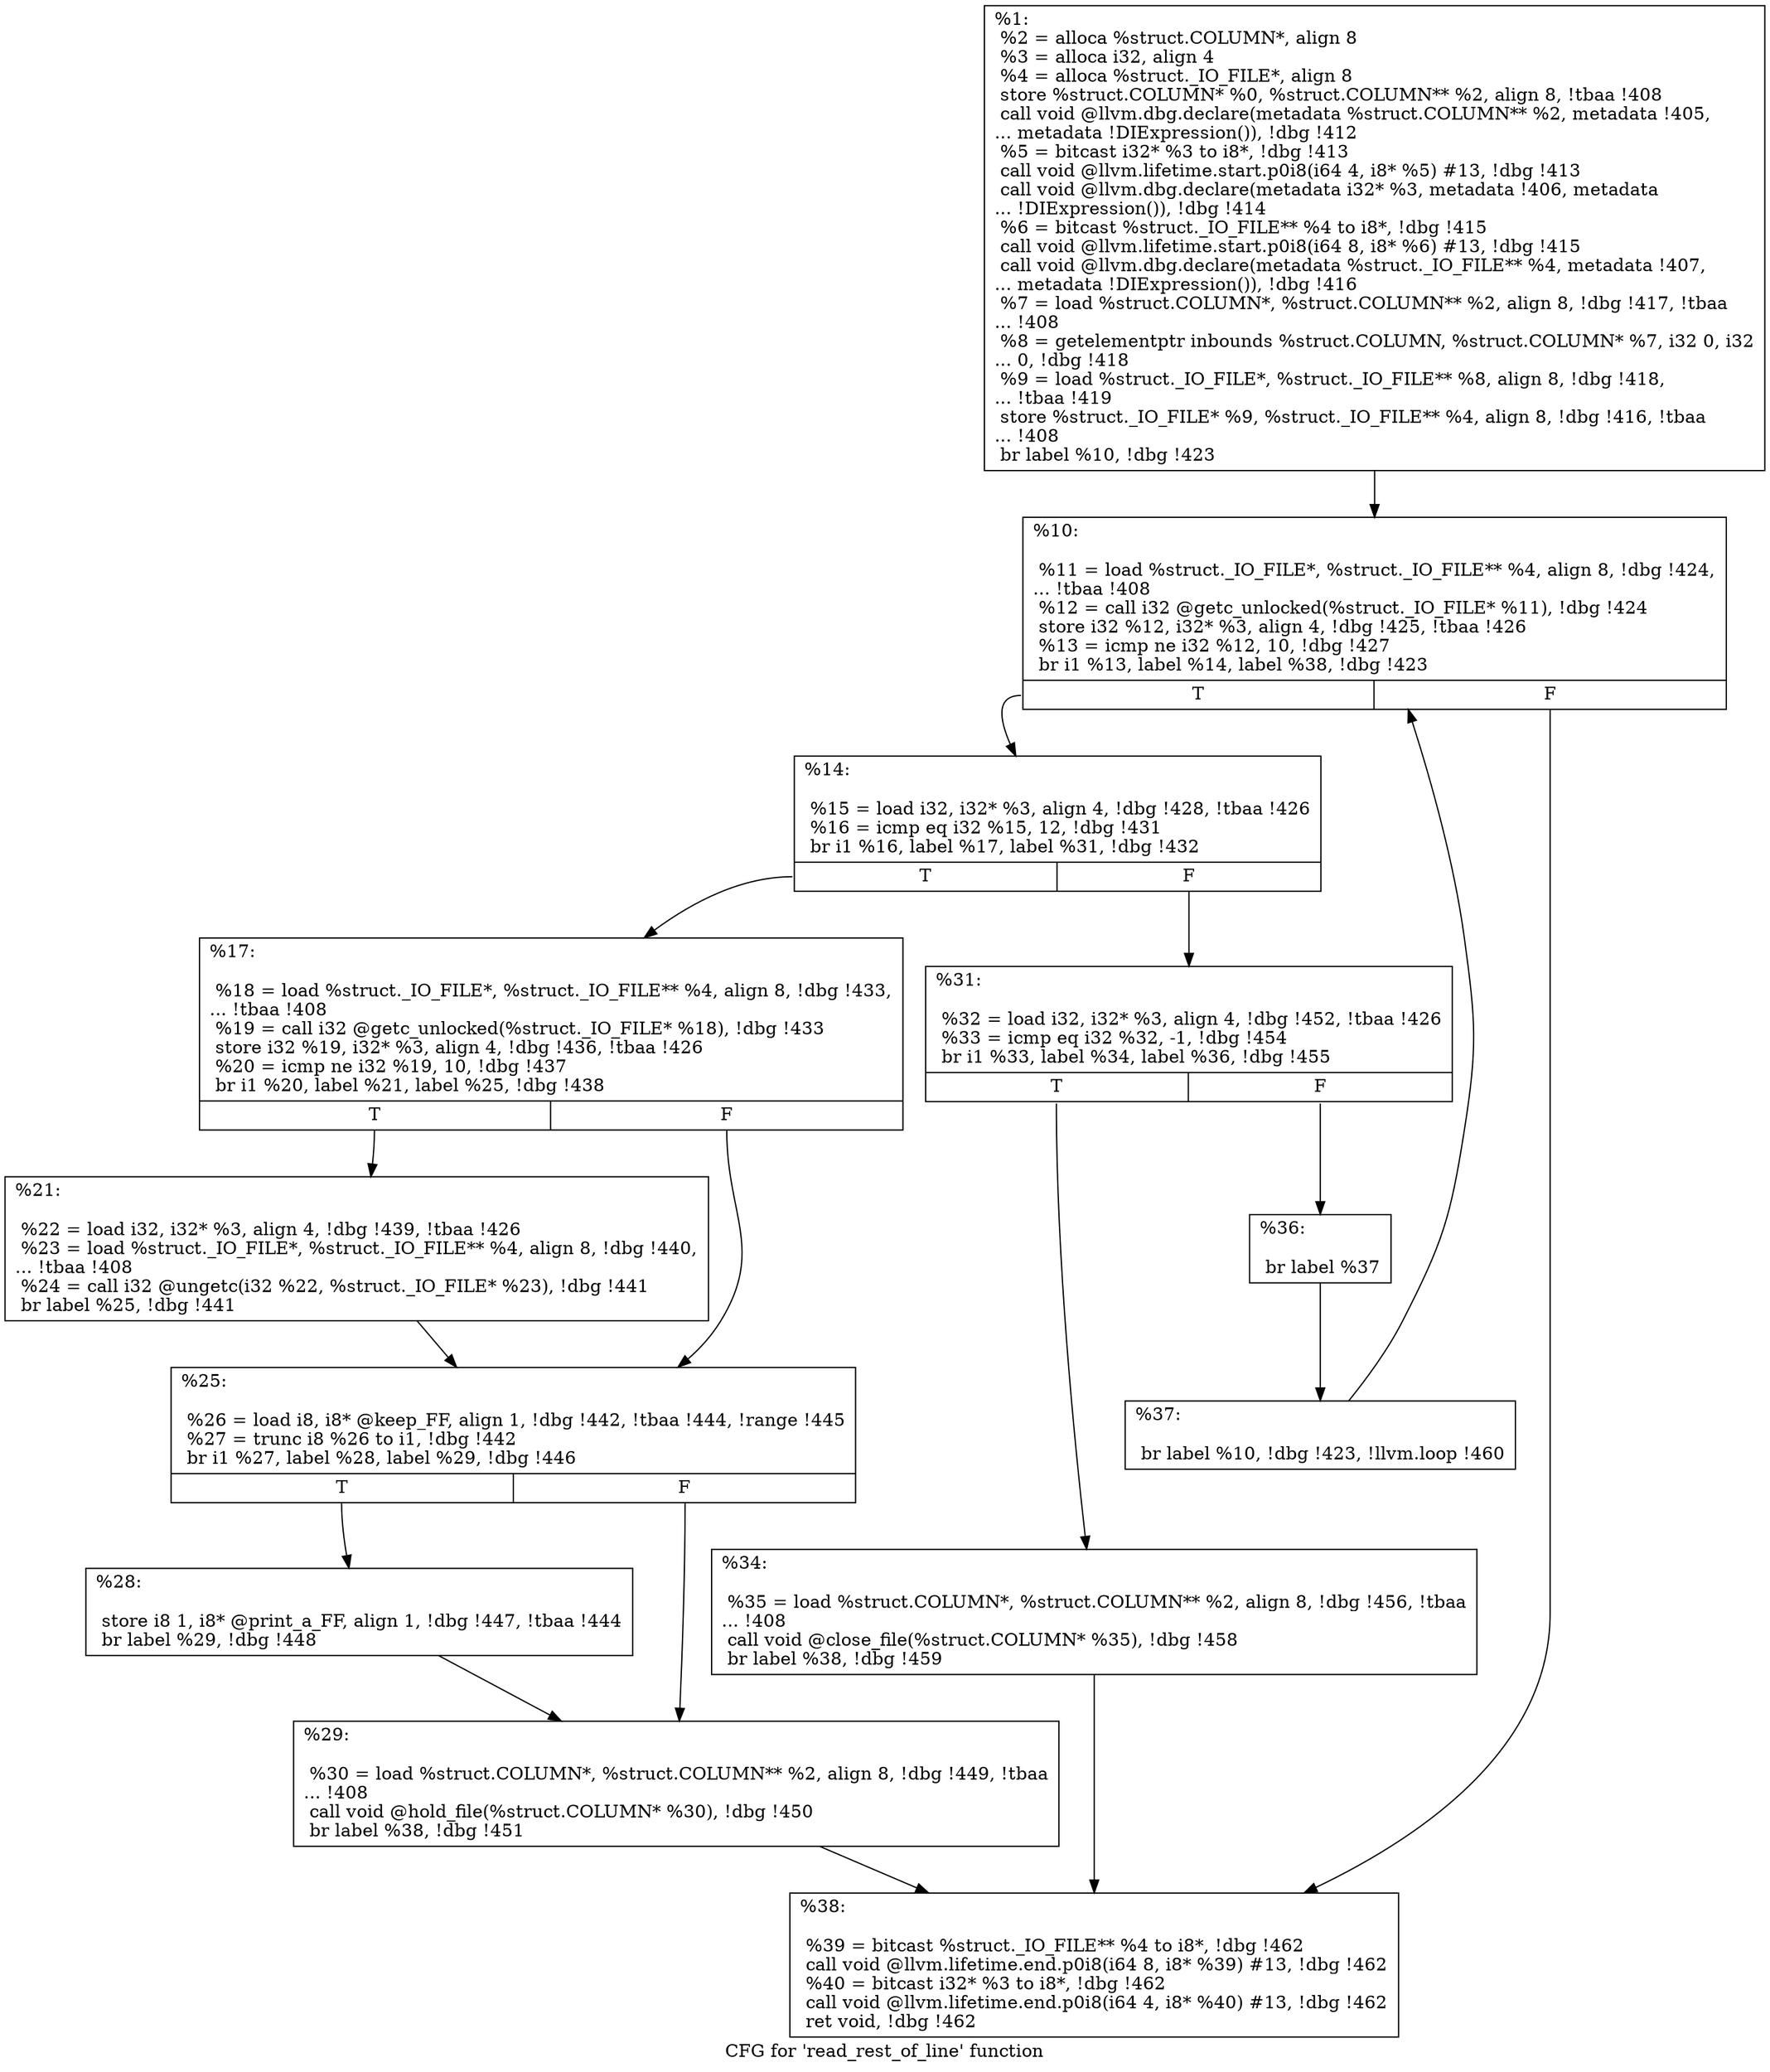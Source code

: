 digraph "CFG for 'read_rest_of_line' function" {
	label="CFG for 'read_rest_of_line' function";

	Node0x21a3620 [shape=record,label="{%1:\l  %2 = alloca %struct.COLUMN*, align 8\l  %3 = alloca i32, align 4\l  %4 = alloca %struct._IO_FILE*, align 8\l  store %struct.COLUMN* %0, %struct.COLUMN** %2, align 8, !tbaa !408\l  call void @llvm.dbg.declare(metadata %struct.COLUMN** %2, metadata !405,\l... metadata !DIExpression()), !dbg !412\l  %5 = bitcast i32* %3 to i8*, !dbg !413\l  call void @llvm.lifetime.start.p0i8(i64 4, i8* %5) #13, !dbg !413\l  call void @llvm.dbg.declare(metadata i32* %3, metadata !406, metadata\l... !DIExpression()), !dbg !414\l  %6 = bitcast %struct._IO_FILE** %4 to i8*, !dbg !415\l  call void @llvm.lifetime.start.p0i8(i64 8, i8* %6) #13, !dbg !415\l  call void @llvm.dbg.declare(metadata %struct._IO_FILE** %4, metadata !407,\l... metadata !DIExpression()), !dbg !416\l  %7 = load %struct.COLUMN*, %struct.COLUMN** %2, align 8, !dbg !417, !tbaa\l... !408\l  %8 = getelementptr inbounds %struct.COLUMN, %struct.COLUMN* %7, i32 0, i32\l... 0, !dbg !418\l  %9 = load %struct._IO_FILE*, %struct._IO_FILE** %8, align 8, !dbg !418,\l... !tbaa !419\l  store %struct._IO_FILE* %9, %struct._IO_FILE** %4, align 8, !dbg !416, !tbaa\l... !408\l  br label %10, !dbg !423\l}"];
	Node0x21a3620 -> Node0x21a6230;
	Node0x21a6230 [shape=record,label="{%10:\l\l  %11 = load %struct._IO_FILE*, %struct._IO_FILE** %4, align 8, !dbg !424,\l... !tbaa !408\l  %12 = call i32 @getc_unlocked(%struct._IO_FILE* %11), !dbg !424\l  store i32 %12, i32* %3, align 4, !dbg !425, !tbaa !426\l  %13 = icmp ne i32 %12, 10, !dbg !427\l  br i1 %13, label %14, label %38, !dbg !423\l|{<s0>T|<s1>F}}"];
	Node0x21a6230:s0 -> Node0x21a6280;
	Node0x21a6230:s1 -> Node0x21a65a0;
	Node0x21a6280 [shape=record,label="{%14:\l\l  %15 = load i32, i32* %3, align 4, !dbg !428, !tbaa !426\l  %16 = icmp eq i32 %15, 12, !dbg !431\l  br i1 %16, label %17, label %31, !dbg !432\l|{<s0>T|<s1>F}}"];
	Node0x21a6280:s0 -> Node0x21a62d0;
	Node0x21a6280:s1 -> Node0x21a6460;
	Node0x21a62d0 [shape=record,label="{%17:\l\l  %18 = load %struct._IO_FILE*, %struct._IO_FILE** %4, align 8, !dbg !433,\l... !tbaa !408\l  %19 = call i32 @getc_unlocked(%struct._IO_FILE* %18), !dbg !433\l  store i32 %19, i32* %3, align 4, !dbg !436, !tbaa !426\l  %20 = icmp ne i32 %19, 10, !dbg !437\l  br i1 %20, label %21, label %25, !dbg !438\l|{<s0>T|<s1>F}}"];
	Node0x21a62d0:s0 -> Node0x21a6320;
	Node0x21a62d0:s1 -> Node0x21a6370;
	Node0x21a6320 [shape=record,label="{%21:\l\l  %22 = load i32, i32* %3, align 4, !dbg !439, !tbaa !426\l  %23 = load %struct._IO_FILE*, %struct._IO_FILE** %4, align 8, !dbg !440,\l... !tbaa !408\l  %24 = call i32 @ungetc(i32 %22, %struct._IO_FILE* %23), !dbg !441\l  br label %25, !dbg !441\l}"];
	Node0x21a6320 -> Node0x21a6370;
	Node0x21a6370 [shape=record,label="{%25:\l\l  %26 = load i8, i8* @keep_FF, align 1, !dbg !442, !tbaa !444, !range !445\l  %27 = trunc i8 %26 to i1, !dbg !442\l  br i1 %27, label %28, label %29, !dbg !446\l|{<s0>T|<s1>F}}"];
	Node0x21a6370:s0 -> Node0x21a63c0;
	Node0x21a6370:s1 -> Node0x21a6410;
	Node0x21a63c0 [shape=record,label="{%28:\l\l  store i8 1, i8* @print_a_FF, align 1, !dbg !447, !tbaa !444\l  br label %29, !dbg !448\l}"];
	Node0x21a63c0 -> Node0x21a6410;
	Node0x21a6410 [shape=record,label="{%29:\l\l  %30 = load %struct.COLUMN*, %struct.COLUMN** %2, align 8, !dbg !449, !tbaa\l... !408\l  call void @hold_file(%struct.COLUMN* %30), !dbg !450\l  br label %38, !dbg !451\l}"];
	Node0x21a6410 -> Node0x21a65a0;
	Node0x21a6460 [shape=record,label="{%31:\l\l  %32 = load i32, i32* %3, align 4, !dbg !452, !tbaa !426\l  %33 = icmp eq i32 %32, -1, !dbg !454\l  br i1 %33, label %34, label %36, !dbg !455\l|{<s0>T|<s1>F}}"];
	Node0x21a6460:s0 -> Node0x21a64b0;
	Node0x21a6460:s1 -> Node0x21a6500;
	Node0x21a64b0 [shape=record,label="{%34:\l\l  %35 = load %struct.COLUMN*, %struct.COLUMN** %2, align 8, !dbg !456, !tbaa\l... !408\l  call void @close_file(%struct.COLUMN* %35), !dbg !458\l  br label %38, !dbg !459\l}"];
	Node0x21a64b0 -> Node0x21a65a0;
	Node0x21a6500 [shape=record,label="{%36:\l\l  br label %37\l}"];
	Node0x21a6500 -> Node0x21a6550;
	Node0x21a6550 [shape=record,label="{%37:\l\l  br label %10, !dbg !423, !llvm.loop !460\l}"];
	Node0x21a6550 -> Node0x21a6230;
	Node0x21a65a0 [shape=record,label="{%38:\l\l  %39 = bitcast %struct._IO_FILE** %4 to i8*, !dbg !462\l  call void @llvm.lifetime.end.p0i8(i64 8, i8* %39) #13, !dbg !462\l  %40 = bitcast i32* %3 to i8*, !dbg !462\l  call void @llvm.lifetime.end.p0i8(i64 4, i8* %40) #13, !dbg !462\l  ret void, !dbg !462\l}"];
}

